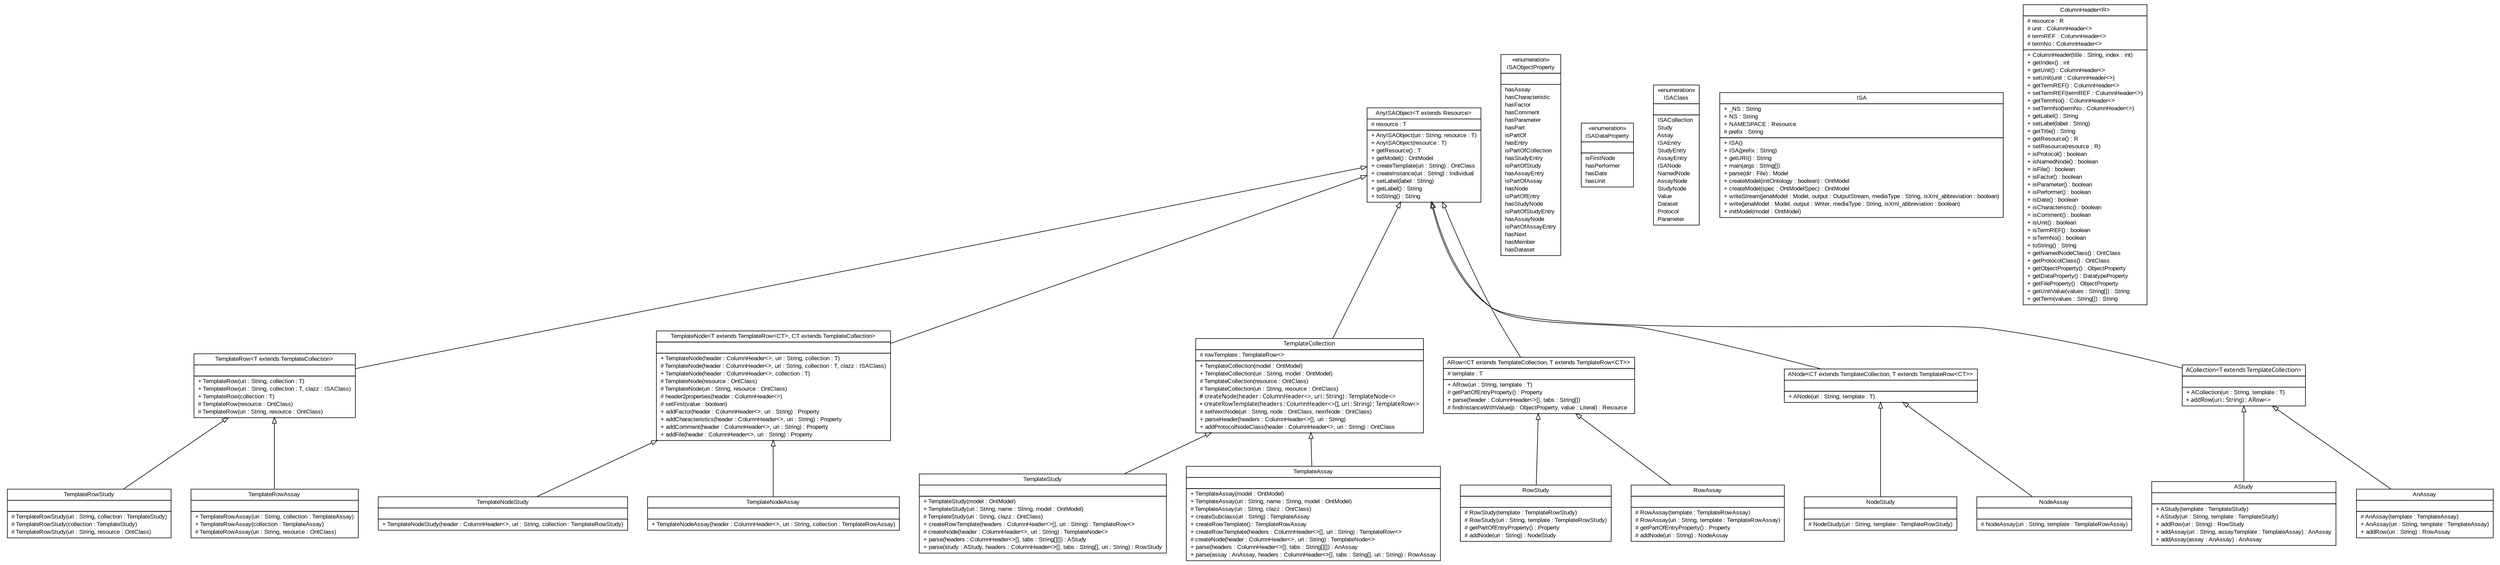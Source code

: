 #!/usr/local/bin/dot
#
# Class diagram 
# Generated by UmlGraph version 4.6 (http://www.spinellis.gr/sw/umlgraph)
#

digraph G {
	edge [fontname="arial",fontsize=10,labelfontname="arial",labelfontsize=10];
	node [fontname="arial",fontsize=10,shape=plaintext];
	// net.toxbank.isa.TemplateStudy
	c0 [label=<<table border="0" cellborder="1" cellspacing="0" cellpadding="2" port="p" href="./TemplateStudy.html">
		<tr><td><table border="0" cellspacing="0" cellpadding="1">
			<tr><td> TemplateStudy </td></tr>
		</table></td></tr>
		<tr><td><table border="0" cellspacing="0" cellpadding="1">
			<tr><td align="left">  </td></tr>
		</table></td></tr>
		<tr><td><table border="0" cellspacing="0" cellpadding="1">
			<tr><td align="left"> + TemplateStudy(model : OntModel) </td></tr>
			<tr><td align="left"> + TemplateStudy(uri : String, name : String, model : OntModel) </td></tr>
			<tr><td align="left"> # TemplateStudy(uri : String, clazz : OntClass) </td></tr>
			<tr><td align="left"> + createRowTemplate(headers : ColumnHeader&lt;&gt;[], uri : String) : TemplateRow&lt;&gt; </td></tr>
			<tr><td align="left"> # createNode(header : ColumnHeader&lt;&gt;, uri : String) : TemplateNode&lt;&gt; </td></tr>
			<tr><td align="left"> + parse(headers : ColumnHeader&lt;&gt;[], tabs : String[][]) : AStudy </td></tr>
			<tr><td align="left"> + parse(study : AStudy, headers : ColumnHeader&lt;&gt;[], tabs : String[], uri : String) : RowStudy </td></tr>
		</table></td></tr>
		</table>>, fontname="arial", fontcolor="black", fontsize=10.0];
	// net.toxbank.isa.TemplateRowStudy
	c1 [label=<<table border="0" cellborder="1" cellspacing="0" cellpadding="2" port="p" href="./TemplateRowStudy.html">
		<tr><td><table border="0" cellspacing="0" cellpadding="1">
			<tr><td> TemplateRowStudy </td></tr>
		</table></td></tr>
		<tr><td><table border="0" cellspacing="0" cellpadding="1">
			<tr><td align="left">  </td></tr>
		</table></td></tr>
		<tr><td><table border="0" cellspacing="0" cellpadding="1">
			<tr><td align="left"> # TemplateRowStudy(uri : String, collection : TemplateStudy) </td></tr>
			<tr><td align="left"> # TemplateRowStudy(collection : TemplateStudy) </td></tr>
			<tr><td align="left"> # TemplateRowStudy(uri : String, resource : OntClass) </td></tr>
		</table></td></tr>
		</table>>, fontname="arial", fontcolor="black", fontsize=10.0];
	// net.toxbank.isa.TemplateRowAssay
	c2 [label=<<table border="0" cellborder="1" cellspacing="0" cellpadding="2" port="p" href="./TemplateRowAssay.html">
		<tr><td><table border="0" cellspacing="0" cellpadding="1">
			<tr><td> TemplateRowAssay </td></tr>
		</table></td></tr>
		<tr><td><table border="0" cellspacing="0" cellpadding="1">
			<tr><td align="left">  </td></tr>
		</table></td></tr>
		<tr><td><table border="0" cellspacing="0" cellpadding="1">
			<tr><td align="left"> + TemplateRowAssay(uri : String, collection : TemplateAssay) </td></tr>
			<tr><td align="left"> + TemplateRowAssay(collection : TemplateAssay) </td></tr>
			<tr><td align="left"> # TemplateRowAssay(uri : String, resource : OntClass) </td></tr>
		</table></td></tr>
		</table>>, fontname="arial", fontcolor="black", fontsize=10.0];
	// net.toxbank.isa.TemplateRow<T extends net.toxbank.isa.TemplateCollection>
	c3 [label=<<table border="0" cellborder="1" cellspacing="0" cellpadding="2" port="p" href="./TemplateRow.html">
		<tr><td><table border="0" cellspacing="0" cellpadding="1">
			<tr><td> TemplateRow&lt;T extends TemplateCollection&gt; </td></tr>
		</table></td></tr>
		<tr><td><table border="0" cellspacing="0" cellpadding="1">
			<tr><td align="left">  </td></tr>
		</table></td></tr>
		<tr><td><table border="0" cellspacing="0" cellpadding="1">
			<tr><td align="left"> + TemplateRow(uri : String, collection : T) </td></tr>
			<tr><td align="left"> + TemplateRow(uri : String, collection : T, clazz : ISAClass) </td></tr>
			<tr><td align="left"> + TemplateRow(collection : T) </td></tr>
			<tr><td align="left"> # TemplateRow(resource : OntClass) </td></tr>
			<tr><td align="left"> # TemplateRow(uri : String, resource : OntClass) </td></tr>
		</table></td></tr>
		</table>>, fontname="arial", fontcolor="black", fontsize=10.0];
	// net.toxbank.isa.TemplateNodeStudy
	c4 [label=<<table border="0" cellborder="1" cellspacing="0" cellpadding="2" port="p" href="./TemplateNodeStudy.html">
		<tr><td><table border="0" cellspacing="0" cellpadding="1">
			<tr><td> TemplateNodeStudy </td></tr>
		</table></td></tr>
		<tr><td><table border="0" cellspacing="0" cellpadding="1">
			<tr><td align="left">  </td></tr>
		</table></td></tr>
		<tr><td><table border="0" cellspacing="0" cellpadding="1">
			<tr><td align="left"> + TemplateNodeStudy(header : ColumnHeader&lt;&gt;, uri : String, collection : TemplateRowStudy) </td></tr>
		</table></td></tr>
		</table>>, fontname="arial", fontcolor="black", fontsize=10.0];
	// net.toxbank.isa.TemplateNodeAssay
	c5 [label=<<table border="0" cellborder="1" cellspacing="0" cellpadding="2" port="p" href="./TemplateNodeAssay.html">
		<tr><td><table border="0" cellspacing="0" cellpadding="1">
			<tr><td> TemplateNodeAssay </td></tr>
		</table></td></tr>
		<tr><td><table border="0" cellspacing="0" cellpadding="1">
			<tr><td align="left">  </td></tr>
		</table></td></tr>
		<tr><td><table border="0" cellspacing="0" cellpadding="1">
			<tr><td align="left"> + TemplateNodeAssay(header : ColumnHeader&lt;&gt;, uri : String, collection : TemplateRowAssay) </td></tr>
		</table></td></tr>
		</table>>, fontname="arial", fontcolor="black", fontsize=10.0];
	// net.toxbank.isa.TemplateNode<T extends net.toxbank.isa.TemplateRow<CT>, CT extends net.toxbank.isa.TemplateCollection>
	c6 [label=<<table border="0" cellborder="1" cellspacing="0" cellpadding="2" port="p" href="./TemplateNode.html">
		<tr><td><table border="0" cellspacing="0" cellpadding="1">
			<tr><td> TemplateNode&lt;T extends TemplateRow&lt;CT&gt;, CT extends TemplateCollection&gt; </td></tr>
		</table></td></tr>
		<tr><td><table border="0" cellspacing="0" cellpadding="1">
			<tr><td align="left">  </td></tr>
		</table></td></tr>
		<tr><td><table border="0" cellspacing="0" cellpadding="1">
			<tr><td align="left"> + TemplateNode(header : ColumnHeader&lt;&gt;, uri : String, collection : T) </td></tr>
			<tr><td align="left"> # TemplateNode(header : ColumnHeader&lt;&gt;, uri : String, collection : T, clazz : ISAClass) </td></tr>
			<tr><td align="left"> + TemplateNode(header : ColumnHeader&lt;&gt;, collection : T) </td></tr>
			<tr><td align="left"> # TemplateNode(resource : OntClass) </td></tr>
			<tr><td align="left"> # TemplateNode(uri : String, resource : OntClass) </td></tr>
			<tr><td align="left"> # header2properties(header : ColumnHeader&lt;&gt;) </td></tr>
			<tr><td align="left"> # setFirst(value : boolean) </td></tr>
			<tr><td align="left"> + addFactor(header : ColumnHeader&lt;&gt;, uri : String) : Property </td></tr>
			<tr><td align="left"> + addCharacteristics(header : ColumnHeader&lt;&gt;, uri : String) : Property </td></tr>
			<tr><td align="left"> + addComment(header : ColumnHeader&lt;&gt;, uri : String) : Property </td></tr>
			<tr><td align="left"> + addFile(header : ColumnHeader&lt;&gt;, uri : String) : Property </td></tr>
		</table></td></tr>
		</table>>, fontname="arial", fontcolor="black", fontsize=10.0];
	// net.toxbank.isa.TemplateCollection
	c7 [label=<<table border="0" cellborder="1" cellspacing="0" cellpadding="2" port="p" href="./TemplateCollection.html">
		<tr><td><table border="0" cellspacing="0" cellpadding="1">
			<tr><td><font face="ariali"> TemplateCollection </font></td></tr>
		</table></td></tr>
		<tr><td><table border="0" cellspacing="0" cellpadding="1">
			<tr><td align="left"> # rowTemplate : TemplateRow&lt;&gt; </td></tr>
		</table></td></tr>
		<tr><td><table border="0" cellspacing="0" cellpadding="1">
			<tr><td align="left"> + TemplateCollection(model : OntModel) </td></tr>
			<tr><td align="left"> + TemplateCollection(uri : String, model : OntModel) </td></tr>
			<tr><td align="left"> # TemplateCollection(resource : OntClass) </td></tr>
			<tr><td align="left"> # TemplateCollection(uri : String, resource : OntClass) </td></tr>
			<tr><td align="left"><font face="ariali" point-size="10.0"> # createNode(header : ColumnHeader&lt;&gt;, uri : String) : TemplateNode&lt;&gt; </font></td></tr>
			<tr><td align="left"><font face="ariali" point-size="10.0"> + createRowTemplate(headers : ColumnHeader&lt;&gt;[], uri : String) : TemplateRow&lt;&gt; </font></td></tr>
			<tr><td align="left"> # setNextNode(uri : String, node : OntClass, nextNode : OntClass) </td></tr>
			<tr><td align="left"> + parseHeader(headers : ColumnHeader&lt;&gt;[], uri : String) </td></tr>
			<tr><td align="left"> + addProtocolNodeClass(header : ColumnHeader&lt;&gt;, uri : String) : OntClass </td></tr>
		</table></td></tr>
		</table>>, fontname="arial", fontcolor="black", fontsize=10.0];
	// net.toxbank.isa.TemplateAssay
	c8 [label=<<table border="0" cellborder="1" cellspacing="0" cellpadding="2" port="p" href="./TemplateAssay.html">
		<tr><td><table border="0" cellspacing="0" cellpadding="1">
			<tr><td> TemplateAssay </td></tr>
		</table></td></tr>
		<tr><td><table border="0" cellspacing="0" cellpadding="1">
			<tr><td align="left">  </td></tr>
		</table></td></tr>
		<tr><td><table border="0" cellspacing="0" cellpadding="1">
			<tr><td align="left"> + TemplateAssay(model : OntModel) </td></tr>
			<tr><td align="left"> + TemplateAssay(uri : String, name : String, model : OntModel) </td></tr>
			<tr><td align="left"> # TemplateAssay(uri : String, clazz : OntClass) </td></tr>
			<tr><td align="left"> + createSubclass(uri : String) : TemplateAssay </td></tr>
			<tr><td align="left"> + createRowTemplate() : TemplateRowAssay </td></tr>
			<tr><td align="left"> + createRowTemplate(headers : ColumnHeader&lt;&gt;[], uri : String) : TemplateRow&lt;&gt; </td></tr>
			<tr><td align="left"> # createNode(header : ColumnHeader&lt;&gt;, uri : String) : TemplateNode&lt;&gt; </td></tr>
			<tr><td align="left"> + parse(headers : ColumnHeader&lt;&gt;[], tabs : String[][]) : AnAssay </td></tr>
			<tr><td align="left"> + parse(assay : AnAssay, headers : ColumnHeader&lt;&gt;[], tabs : String[], uri : String) : RowAssay </td></tr>
		</table></td></tr>
		</table>>, fontname="arial", fontcolor="black", fontsize=10.0];
	// net.toxbank.isa.RowStudy
	c9 [label=<<table border="0" cellborder="1" cellspacing="0" cellpadding="2" port="p" href="./RowStudy.html">
		<tr><td><table border="0" cellspacing="0" cellpadding="1">
			<tr><td> RowStudy </td></tr>
		</table></td></tr>
		<tr><td><table border="0" cellspacing="0" cellpadding="1">
			<tr><td align="left">  </td></tr>
		</table></td></tr>
		<tr><td><table border="0" cellspacing="0" cellpadding="1">
			<tr><td align="left"> # RowStudy(template : TemplateRowStudy) </td></tr>
			<tr><td align="left"> # RowStudy(uri : String, template : TemplateRowStudy) </td></tr>
			<tr><td align="left"> # getPartOfEntryProperty() : Property </td></tr>
			<tr><td align="left"> # addNode(uri : String) : NodeStudy </td></tr>
		</table></td></tr>
		</table>>, fontname="arial", fontcolor="black", fontsize=10.0];
	// net.toxbank.isa.RowAssay
	c10 [label=<<table border="0" cellborder="1" cellspacing="0" cellpadding="2" port="p" href="./RowAssay.html">
		<tr><td><table border="0" cellspacing="0" cellpadding="1">
			<tr><td> RowAssay </td></tr>
		</table></td></tr>
		<tr><td><table border="0" cellspacing="0" cellpadding="1">
			<tr><td align="left">  </td></tr>
		</table></td></tr>
		<tr><td><table border="0" cellspacing="0" cellpadding="1">
			<tr><td align="left"> # RowAssay(template : TemplateRowAssay) </td></tr>
			<tr><td align="left"> # RowAssay(uri : String, template : TemplateRowAssay) </td></tr>
			<tr><td align="left"> # getPartOfEntryProperty() : Property </td></tr>
			<tr><td align="left"> # addNode(uri : String) : NodeAssay </td></tr>
		</table></td></tr>
		</table>>, fontname="arial", fontcolor="black", fontsize=10.0];
	// net.toxbank.isa.NodeStudy
	c11 [label=<<table border="0" cellborder="1" cellspacing="0" cellpadding="2" port="p" href="./NodeStudy.html">
		<tr><td><table border="0" cellspacing="0" cellpadding="1">
			<tr><td> NodeStudy </td></tr>
		</table></td></tr>
		<tr><td><table border="0" cellspacing="0" cellpadding="1">
			<tr><td align="left">  </td></tr>
		</table></td></tr>
		<tr><td><table border="0" cellspacing="0" cellpadding="1">
			<tr><td align="left"> # NodeStudy(uri : String, template : TemplateRowStudy) </td></tr>
		</table></td></tr>
		</table>>, fontname="arial", fontcolor="black", fontsize=10.0];
	// net.toxbank.isa.NodeAssay
	c12 [label=<<table border="0" cellborder="1" cellspacing="0" cellpadding="2" port="p" href="./NodeAssay.html">
		<tr><td><table border="0" cellspacing="0" cellpadding="1">
			<tr><td> NodeAssay </td></tr>
		</table></td></tr>
		<tr><td><table border="0" cellspacing="0" cellpadding="1">
			<tr><td align="left">  </td></tr>
		</table></td></tr>
		<tr><td><table border="0" cellspacing="0" cellpadding="1">
			<tr><td align="left"> # NodeAssay(uri : String, template : TemplateRowAssay) </td></tr>
		</table></td></tr>
		</table>>, fontname="arial", fontcolor="black", fontsize=10.0];
	// net.toxbank.isa.ISAObjectProperty
	c13 [label=<<table border="0" cellborder="1" cellspacing="0" cellpadding="2" port="p" href="./ISAObjectProperty.html">
		<tr><td><table border="0" cellspacing="0" cellpadding="1">
			<tr><td> &laquo;enumeration&raquo; </td></tr>
			<tr><td> ISAObjectProperty </td></tr>
		</table></td></tr>
		<tr><td><table border="0" cellspacing="0" cellpadding="1">
			<tr><td align="left">  </td></tr>
		</table></td></tr>
		<tr><td><table border="0" cellspacing="0" cellpadding="1">
			<tr><td align="left"> hasAssay </td></tr>
			<tr><td align="left"> hasCharacteristic </td></tr>
			<tr><td align="left"> hasFactor </td></tr>
			<tr><td align="left"> hasComment </td></tr>
			<tr><td align="left"> hasParameter </td></tr>
			<tr><td align="left"> hasPart </td></tr>
			<tr><td align="left"> isPartOf </td></tr>
			<tr><td align="left"> hasEntry </td></tr>
			<tr><td align="left"> isPartOfCollection </td></tr>
			<tr><td align="left"> hasStudyEntry </td></tr>
			<tr><td align="left"> isPartOfStudy </td></tr>
			<tr><td align="left"> hasAssayEntry </td></tr>
			<tr><td align="left"> isPartOfAssay </td></tr>
			<tr><td align="left"> hasNode </td></tr>
			<tr><td align="left"> isPartOfEntry </td></tr>
			<tr><td align="left"> hasStudyNode </td></tr>
			<tr><td align="left"> isPartOfStudyEntry </td></tr>
			<tr><td align="left"> hasAssayNode </td></tr>
			<tr><td align="left"> isPartOfAssayEntry </td></tr>
			<tr><td align="left"> hasNext </td></tr>
			<tr><td align="left"> hasMember </td></tr>
			<tr><td align="left"> hasDataset </td></tr>
		</table></td></tr>
		</table>>, fontname="arial", fontcolor="black", fontsize=10.0];
	// net.toxbank.isa.ISADataProperty
	c14 [label=<<table border="0" cellborder="1" cellspacing="0" cellpadding="2" port="p" href="./ISADataProperty.html">
		<tr><td><table border="0" cellspacing="0" cellpadding="1">
			<tr><td> &laquo;enumeration&raquo; </td></tr>
			<tr><td> ISADataProperty </td></tr>
		</table></td></tr>
		<tr><td><table border="0" cellspacing="0" cellpadding="1">
			<tr><td align="left">  </td></tr>
		</table></td></tr>
		<tr><td><table border="0" cellspacing="0" cellpadding="1">
			<tr><td align="left"> isFirstNode </td></tr>
			<tr><td align="left"> hasPerformer </td></tr>
			<tr><td align="left"> hasDate </td></tr>
			<tr><td align="left"> hasUnit </td></tr>
		</table></td></tr>
		</table>>, fontname="arial", fontcolor="black", fontsize=10.0];
	// net.toxbank.isa.ISAClass
	c15 [label=<<table border="0" cellborder="1" cellspacing="0" cellpadding="2" port="p" href="./ISAClass.html">
		<tr><td><table border="0" cellspacing="0" cellpadding="1">
			<tr><td> &laquo;enumeration&raquo; </td></tr>
			<tr><td> ISAClass </td></tr>
		</table></td></tr>
		<tr><td><table border="0" cellspacing="0" cellpadding="1">
			<tr><td align="left">  </td></tr>
		</table></td></tr>
		<tr><td><table border="0" cellspacing="0" cellpadding="1">
			<tr><td align="left"> ISACollection </td></tr>
			<tr><td align="left"> Study </td></tr>
			<tr><td align="left"> Assay </td></tr>
			<tr><td align="left"> ISAEntry </td></tr>
			<tr><td align="left"> StudyEntry </td></tr>
			<tr><td align="left"> AssayEntry </td></tr>
			<tr><td align="left"> ISANode </td></tr>
			<tr><td align="left"> NamedNode </td></tr>
			<tr><td align="left"> AssayNode </td></tr>
			<tr><td align="left"> StudyNode </td></tr>
			<tr><td align="left"> Value </td></tr>
			<tr><td align="left"> Dataset </td></tr>
			<tr><td align="left"> Protocol </td></tr>
			<tr><td align="left"> Parameter </td></tr>
		</table></td></tr>
		</table>>, fontname="arial", fontcolor="black", fontsize=10.0];
	// net.toxbank.isa.ISA
	c16 [label=<<table border="0" cellborder="1" cellspacing="0" cellpadding="2" port="p" href="./ISA.html">
		<tr><td><table border="0" cellspacing="0" cellpadding="1">
			<tr><td> ISA </td></tr>
		</table></td></tr>
		<tr><td><table border="0" cellspacing="0" cellpadding="1">
			<tr><td align="left"> + _NS : String </td></tr>
			<tr><td align="left"> + NS : String </td></tr>
			<tr><td align="left"> + NAMESPACE : Resource </td></tr>
			<tr><td align="left"> # prefix : String </td></tr>
		</table></td></tr>
		<tr><td><table border="0" cellspacing="0" cellpadding="1">
			<tr><td align="left"> + ISA() </td></tr>
			<tr><td align="left"> + ISA(prefix : String) </td></tr>
			<tr><td align="left"> + getURI() : String </td></tr>
			<tr><td align="left"> + main(args : String[]) </td></tr>
			<tr><td align="left"> + parse(dir : File) : Model </td></tr>
			<tr><td align="left"> + createModel(initOntology : boolean) : OntModel </td></tr>
			<tr><td align="left"> + createModel(spec : OntModelSpec) : OntModel </td></tr>
			<tr><td align="left"> + writeStream(jenaModel : Model, output : OutputStream, mediaType : String, isXml_abbreviation : boolean) </td></tr>
			<tr><td align="left"> + write(jenaModel : Model, output : Writer, mediaType : String, isXml_abbreviation : boolean) </td></tr>
			<tr><td align="left"> + initModel(model : OntModel) </td></tr>
		</table></td></tr>
		</table>>, fontname="arial", fontcolor="black", fontsize=10.0];
	// net.toxbank.isa.ColumnHeader<R>
	c17 [label=<<table border="0" cellborder="1" cellspacing="0" cellpadding="2" port="p" href="./ColumnHeader.html">
		<tr><td><table border="0" cellspacing="0" cellpadding="1">
			<tr><td> ColumnHeader&lt;R&gt; </td></tr>
		</table></td></tr>
		<tr><td><table border="0" cellspacing="0" cellpadding="1">
			<tr><td align="left"> # resource : R </td></tr>
			<tr><td align="left"> # unit : ColumnHeader&lt;&gt; </td></tr>
			<tr><td align="left"> # termREF : ColumnHeader&lt;&gt; </td></tr>
			<tr><td align="left"> # termNo : ColumnHeader&lt;&gt; </td></tr>
		</table></td></tr>
		<tr><td><table border="0" cellspacing="0" cellpadding="1">
			<tr><td align="left"> + ColumnHeader(title : String, index : int) </td></tr>
			<tr><td align="left"> + getIndex() : int </td></tr>
			<tr><td align="left"> + getUnit() : ColumnHeader&lt;&gt; </td></tr>
			<tr><td align="left"> + setUnit(unit : ColumnHeader&lt;&gt;) </td></tr>
			<tr><td align="left"> + getTermREF() : ColumnHeader&lt;&gt; </td></tr>
			<tr><td align="left"> + setTermREF(termREF : ColumnHeader&lt;&gt;) </td></tr>
			<tr><td align="left"> + getTermNo() : ColumnHeader&lt;&gt; </td></tr>
			<tr><td align="left"> + setTermNo(termNo : ColumnHeader&lt;&gt;) </td></tr>
			<tr><td align="left"> + getLabel() : String </td></tr>
			<tr><td align="left"> + setLabel(label : String) </td></tr>
			<tr><td align="left"> + getTitle() : String </td></tr>
			<tr><td align="left"> + getResource() : R </td></tr>
			<tr><td align="left"> + setResource(resource : R) </td></tr>
			<tr><td align="left"> + isProtocol() : boolean </td></tr>
			<tr><td align="left"> + isNamedNode() : boolean </td></tr>
			<tr><td align="left"> + isFile() : boolean </td></tr>
			<tr><td align="left"> + isFactor() : boolean </td></tr>
			<tr><td align="left"> + isParameter() : boolean </td></tr>
			<tr><td align="left"> + isPerformer() : boolean </td></tr>
			<tr><td align="left"> + isDate() : boolean </td></tr>
			<tr><td align="left"> + isCharacteristic() : boolean </td></tr>
			<tr><td align="left"> + isComment() : boolean </td></tr>
			<tr><td align="left"> + isUnit() : boolean </td></tr>
			<tr><td align="left"> + isTermREF() : boolean </td></tr>
			<tr><td align="left"> + isTermNo() : boolean </td></tr>
			<tr><td align="left"> + toString() : String </td></tr>
			<tr><td align="left"> + getNamedNodeClass() : OntClass </td></tr>
			<tr><td align="left"> + getProtocolClass() : OntClass </td></tr>
			<tr><td align="left"> + getObjectProperty() : ObjectProperty </td></tr>
			<tr><td align="left"> + getDataProperty() : DatatypeProperty </td></tr>
			<tr><td align="left"> + getFileProperty() : ObjectProperty </td></tr>
			<tr><td align="left"> + getUnitValue(values : String[]) : String </td></tr>
			<tr><td align="left"> + getTerm(values : String[]) : String </td></tr>
		</table></td></tr>
		</table>>, fontname="arial", fontcolor="black", fontsize=10.0];
	// net.toxbank.isa.AStudy
	c18 [label=<<table border="0" cellborder="1" cellspacing="0" cellpadding="2" port="p" href="./AStudy.html">
		<tr><td><table border="0" cellspacing="0" cellpadding="1">
			<tr><td> AStudy </td></tr>
		</table></td></tr>
		<tr><td><table border="0" cellspacing="0" cellpadding="1">
			<tr><td align="left">  </td></tr>
		</table></td></tr>
		<tr><td><table border="0" cellspacing="0" cellpadding="1">
			<tr><td align="left"> + AStudy(template : TemplateStudy) </td></tr>
			<tr><td align="left"> + AStudy(uri : String, template : TemplateStudy) </td></tr>
			<tr><td align="left"> + addRow(uri : String) : RowStudy </td></tr>
			<tr><td align="left"> + addAssay(uri : String, assayTemplate : TemplateAssay) : AnAssay </td></tr>
			<tr><td align="left"> + addAssay(assay : AnAssay) : AnAssay </td></tr>
		</table></td></tr>
		</table>>, fontname="arial", fontcolor="black", fontsize=10.0];
	// net.toxbank.isa.ARow<CT extends net.toxbank.isa.TemplateCollection, T extends net.toxbank.isa.TemplateRow<CT>>
	c19 [label=<<table border="0" cellborder="1" cellspacing="0" cellpadding="2" port="p" href="./ARow.html">
		<tr><td><table border="0" cellspacing="0" cellpadding="1">
			<tr><td> ARow&lt;CT extends TemplateCollection, T extends TemplateRow&lt;CT&gt;&gt; </td></tr>
		</table></td></tr>
		<tr><td><table border="0" cellspacing="0" cellpadding="1">
			<tr><td align="left"> # template : T </td></tr>
		</table></td></tr>
		<tr><td><table border="0" cellspacing="0" cellpadding="1">
			<tr><td align="left"> + ARow(uri : String, template : T) </td></tr>
			<tr><td align="left"> # getPartOfEntryProperty() : Property </td></tr>
			<tr><td align="left"> + parse(header : ColumnHeader&lt;&gt;[], tabs : String[]) </td></tr>
			<tr><td align="left"> # findInstanceWithValue(p : ObjectProperty, value : Literal) : Resource </td></tr>
		</table></td></tr>
		</table>>, fontname="arial", fontcolor="black", fontsize=10.0];
	// net.toxbank.isa.AnyISAObject<T extends com.hp.hpl.jena.rdf.model.Resource>
	c20 [label=<<table border="0" cellborder="1" cellspacing="0" cellpadding="2" port="p" href="./AnyISAObject.html">
		<tr><td><table border="0" cellspacing="0" cellpadding="1">
			<tr><td> AnyISAObject&lt;T extends Resource&gt; </td></tr>
		</table></td></tr>
		<tr><td><table border="0" cellspacing="0" cellpadding="1">
			<tr><td align="left"> # resource : T </td></tr>
		</table></td></tr>
		<tr><td><table border="0" cellspacing="0" cellpadding="1">
			<tr><td align="left"> + AnyISAObject(uri : String, resource : T) </td></tr>
			<tr><td align="left"> + AnyISAObject(resource : T) </td></tr>
			<tr><td align="left"> + getResource() : T </td></tr>
			<tr><td align="left"> + getModel() : OntModel </td></tr>
			<tr><td align="left"> + createTemplate(uri : String) : OntClass </td></tr>
			<tr><td align="left"> + createInstance(uri : String) : Individual </td></tr>
			<tr><td align="left"> + setLabel(label : String) </td></tr>
			<tr><td align="left"> + getLabel() : String </td></tr>
			<tr><td align="left"> + toString() : String </td></tr>
		</table></td></tr>
		</table>>, fontname="arial", fontcolor="black", fontsize=10.0];
	// net.toxbank.isa.ANode<CT extends net.toxbank.isa.TemplateCollection, T extends net.toxbank.isa.TemplateRow<CT>>
	c21 [label=<<table border="0" cellborder="1" cellspacing="0" cellpadding="2" port="p" href="./ANode.html">
		<tr><td><table border="0" cellspacing="0" cellpadding="1">
			<tr><td> ANode&lt;CT extends TemplateCollection, T extends TemplateRow&lt;CT&gt;&gt; </td></tr>
		</table></td></tr>
		<tr><td><table border="0" cellspacing="0" cellpadding="1">
			<tr><td align="left">  </td></tr>
		</table></td></tr>
		<tr><td><table border="0" cellspacing="0" cellpadding="1">
			<tr><td align="left"> + ANode(uri : String, template : T) </td></tr>
		</table></td></tr>
		</table>>, fontname="arial", fontcolor="black", fontsize=10.0];
	// net.toxbank.isa.AnAssay
	c22 [label=<<table border="0" cellborder="1" cellspacing="0" cellpadding="2" port="p" href="./AnAssay.html">
		<tr><td><table border="0" cellspacing="0" cellpadding="1">
			<tr><td> AnAssay </td></tr>
		</table></td></tr>
		<tr><td><table border="0" cellspacing="0" cellpadding="1">
			<tr><td align="left">  </td></tr>
		</table></td></tr>
		<tr><td><table border="0" cellspacing="0" cellpadding="1">
			<tr><td align="left"> # AnAssay(template : TemplateAssay) </td></tr>
			<tr><td align="left"> + AnAssay(uri : String, template : TemplateAssay) </td></tr>
			<tr><td align="left"> + addRow(uri : String) : RowAssay </td></tr>
		</table></td></tr>
		</table>>, fontname="arial", fontcolor="black", fontsize=10.0];
	// net.toxbank.isa.ACollection<T extends net.toxbank.isa.TemplateCollection>
	c23 [label=<<table border="0" cellborder="1" cellspacing="0" cellpadding="2" port="p" href="./ACollection.html">
		<tr><td><table border="0" cellspacing="0" cellpadding="1">
			<tr><td><font face="ariali"> ACollection&lt;T extends TemplateCollection&gt; </font></td></tr>
		</table></td></tr>
		<tr><td><table border="0" cellspacing="0" cellpadding="1">
			<tr><td align="left">  </td></tr>
		</table></td></tr>
		<tr><td><table border="0" cellspacing="0" cellpadding="1">
			<tr><td align="left"> + ACollection(uri : String, template : T) </td></tr>
			<tr><td align="left"><font face="ariali" point-size="10.0"> + addRow(uri : String) : ARow&lt;&gt; </font></td></tr>
		</table></td></tr>
		</table>>, fontname="arial", fontcolor="black", fontsize=10.0];
	//net.toxbank.isa.TemplateStudy extends net.toxbank.isa.TemplateCollection
	c7:p -> c0:p [dir=back,arrowtail=empty];
	//net.toxbank.isa.TemplateRowStudy extends net.toxbank.isa.TemplateRow<net.toxbank.isa.TemplateStudy>
	c3:p -> c1:p [dir=back,arrowtail=empty];
	//net.toxbank.isa.TemplateRowAssay extends net.toxbank.isa.TemplateRow<net.toxbank.isa.TemplateAssay>
	c3:p -> c2:p [dir=back,arrowtail=empty];
	//net.toxbank.isa.TemplateRow<T extends net.toxbank.isa.TemplateCollection> extends net.toxbank.isa.AnyISAObject<com.hp.hpl.jena.ontology.OntClass>
	c20:p -> c3:p [dir=back,arrowtail=empty];
	//net.toxbank.isa.TemplateNodeStudy extends net.toxbank.isa.TemplateNode<net.toxbank.isa.TemplateRowStudy, net.toxbank.isa.TemplateStudy>
	c6:p -> c4:p [dir=back,arrowtail=empty];
	//net.toxbank.isa.TemplateNodeAssay extends net.toxbank.isa.TemplateNode<net.toxbank.isa.TemplateRowAssay, net.toxbank.isa.TemplateAssay>
	c6:p -> c5:p [dir=back,arrowtail=empty];
	//net.toxbank.isa.TemplateNode<T extends net.toxbank.isa.TemplateRow<CT>, CT extends net.toxbank.isa.TemplateCollection> extends net.toxbank.isa.AnyISAObject<com.hp.hpl.jena.ontology.OntClass>
	c20:p -> c6:p [dir=back,arrowtail=empty];
	//net.toxbank.isa.TemplateCollection extends net.toxbank.isa.AnyISAObject<com.hp.hpl.jena.ontology.OntClass>
	c20:p -> c7:p [dir=back,arrowtail=empty];
	//net.toxbank.isa.TemplateAssay extends net.toxbank.isa.TemplateCollection
	c7:p -> c8:p [dir=back,arrowtail=empty];
	//net.toxbank.isa.RowStudy extends net.toxbank.isa.ARow<net.toxbank.isa.TemplateStudy, net.toxbank.isa.TemplateRowStudy>
	c19:p -> c9:p [dir=back,arrowtail=empty];
	//net.toxbank.isa.RowAssay extends net.toxbank.isa.ARow<net.toxbank.isa.TemplateAssay, net.toxbank.isa.TemplateRowAssay>
	c19:p -> c10:p [dir=back,arrowtail=empty];
	//net.toxbank.isa.NodeStudy extends net.toxbank.isa.ANode<net.toxbank.isa.TemplateStudy, net.toxbank.isa.TemplateRowStudy>
	c21:p -> c11:p [dir=back,arrowtail=empty];
	//net.toxbank.isa.NodeAssay extends net.toxbank.isa.ANode<net.toxbank.isa.TemplateAssay, net.toxbank.isa.TemplateRowAssay>
	c21:p -> c12:p [dir=back,arrowtail=empty];
	//net.toxbank.isa.AStudy extends net.toxbank.isa.ACollection<net.toxbank.isa.TemplateStudy>
	c23:p -> c18:p [dir=back,arrowtail=empty];
	//net.toxbank.isa.ARow<CT extends net.toxbank.isa.TemplateCollection, T extends net.toxbank.isa.TemplateRow<CT>> extends net.toxbank.isa.AnyISAObject<com.hp.hpl.jena.ontology.Individual>
	c20:p -> c19:p [dir=back,arrowtail=empty];
	//net.toxbank.isa.ANode<CT extends net.toxbank.isa.TemplateCollection, T extends net.toxbank.isa.TemplateRow<CT>> extends net.toxbank.isa.AnyISAObject<com.hp.hpl.jena.ontology.Individual>
	c20:p -> c21:p [dir=back,arrowtail=empty];
	//net.toxbank.isa.AnAssay extends net.toxbank.isa.ACollection<net.toxbank.isa.TemplateAssay>
	c23:p -> c22:p [dir=back,arrowtail=empty];
	//net.toxbank.isa.ACollection<T extends net.toxbank.isa.TemplateCollection> extends net.toxbank.isa.AnyISAObject<com.hp.hpl.jena.ontology.Individual>
	c20:p -> c23:p [dir=back,arrowtail=empty];
}

